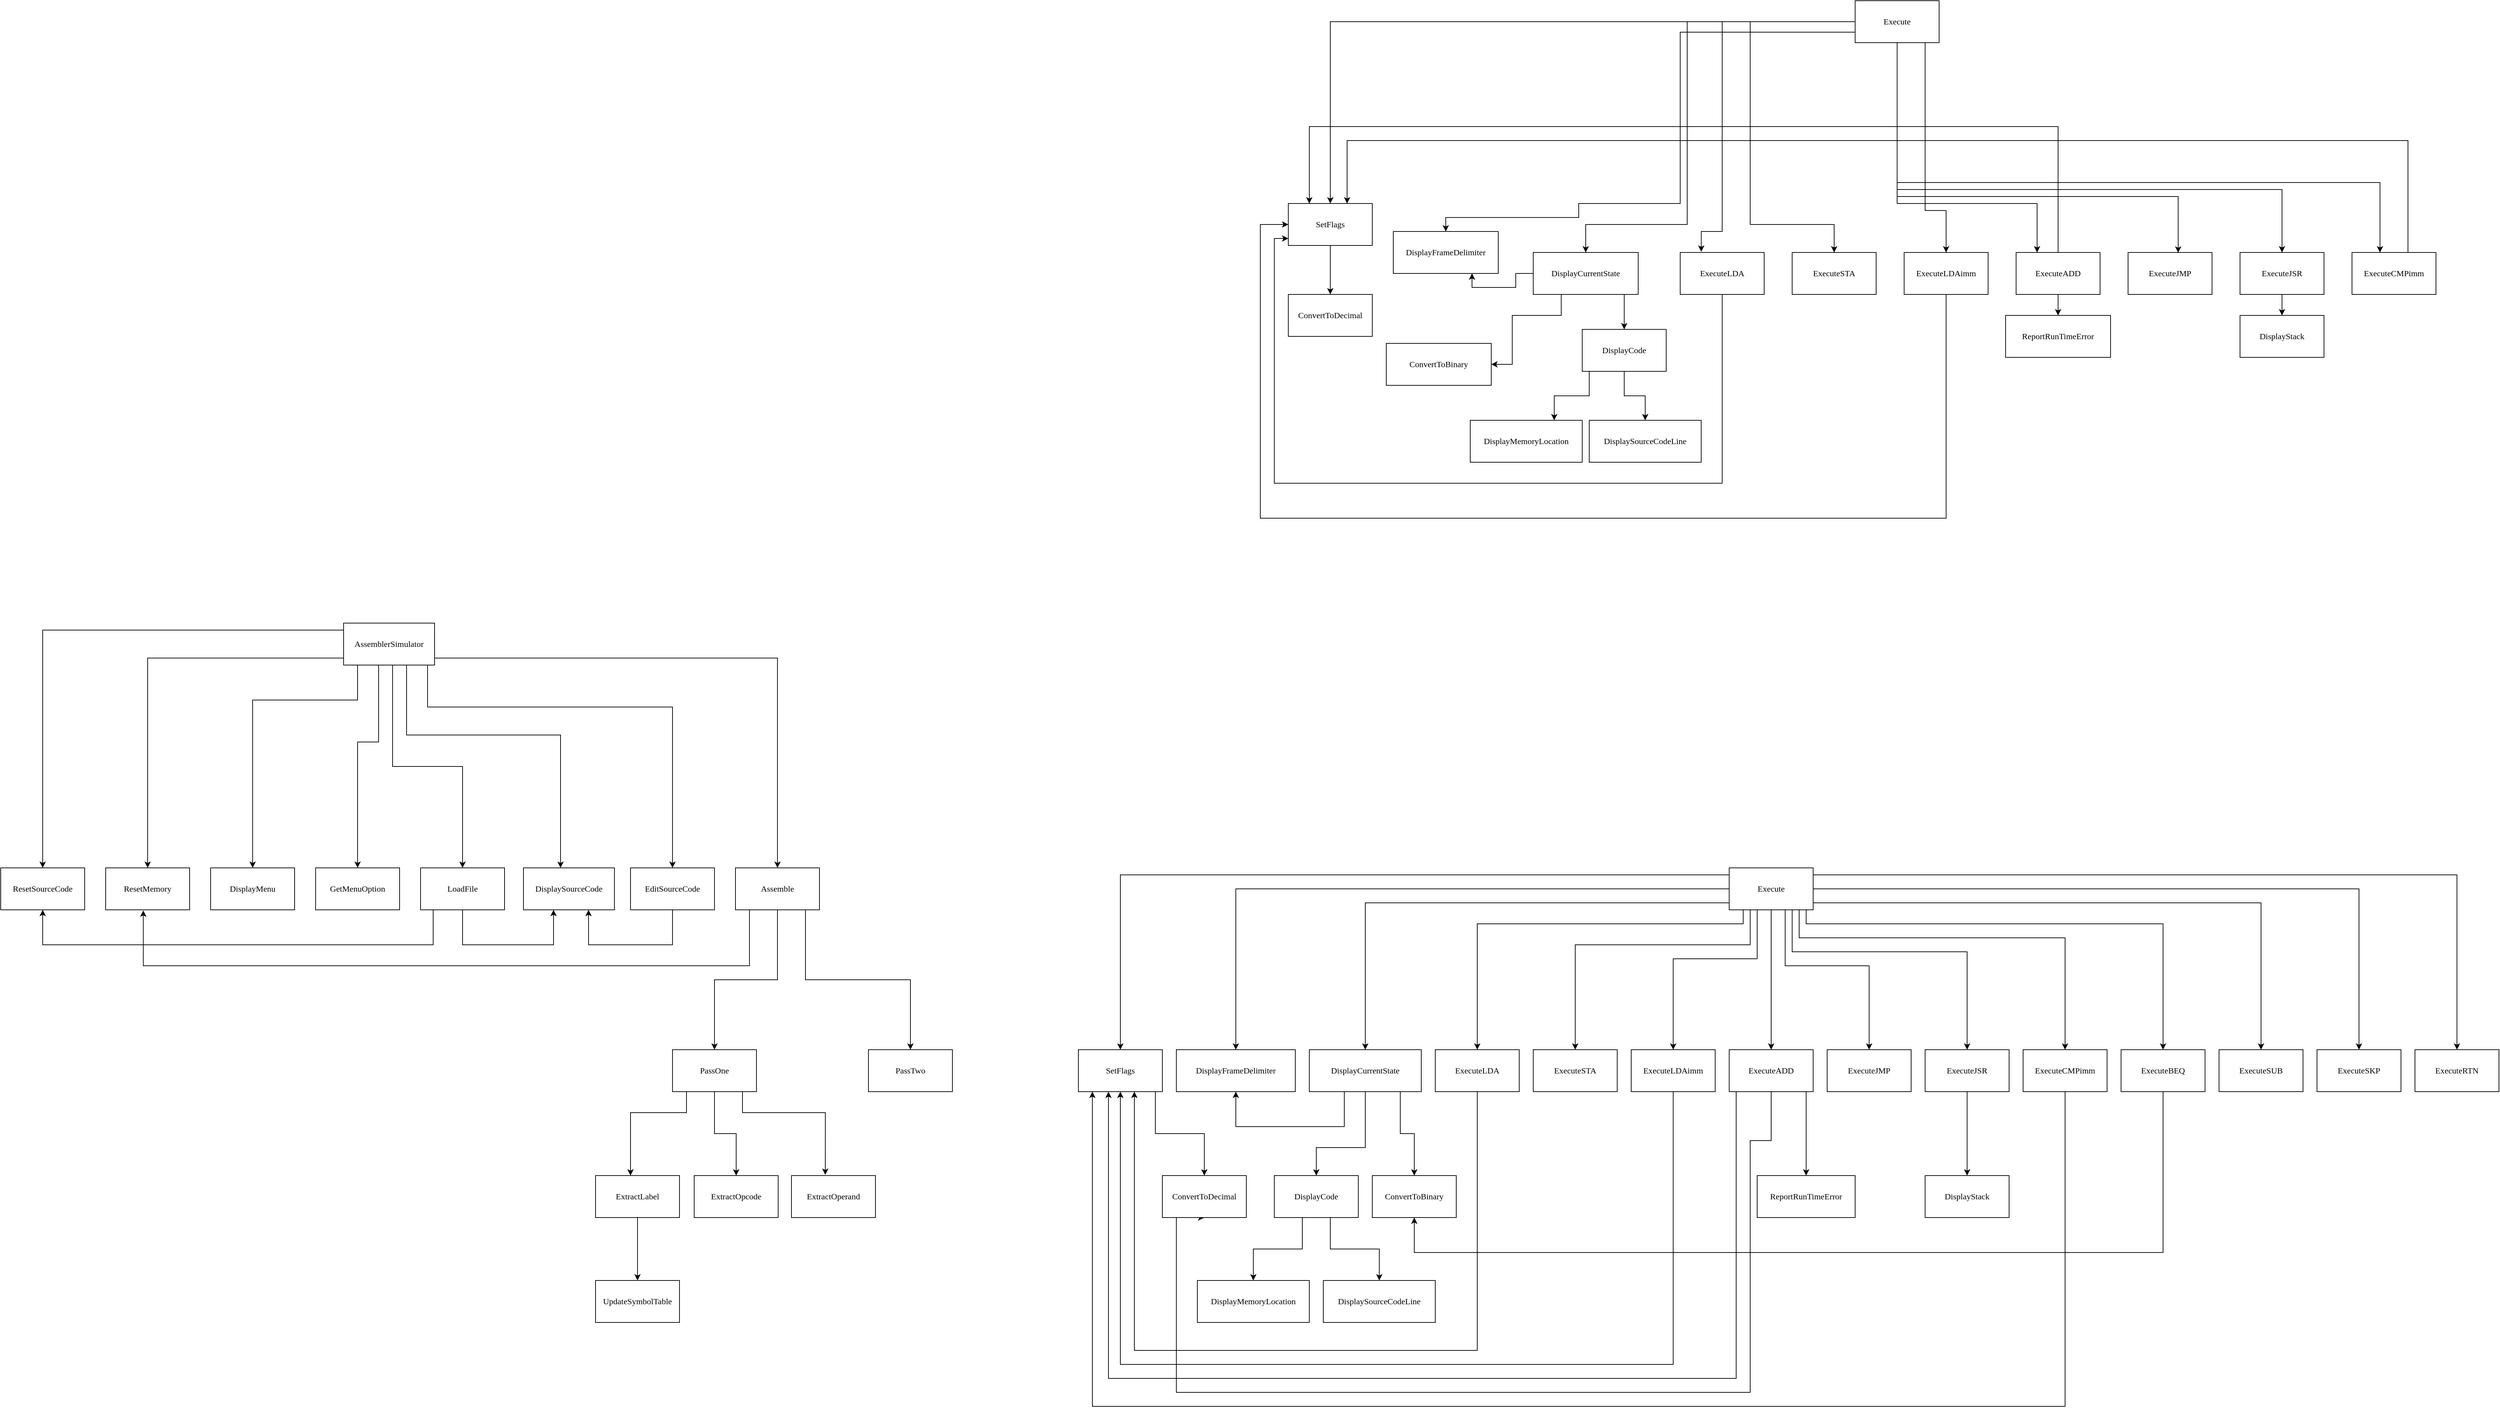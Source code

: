 <mxfile version="21.1.1" type="device">
  <diagram name="Page-1" id="bZ3-UlI_hQohyZicIiZp">
    <mxGraphModel dx="167" dy="1460" grid="1" gridSize="10" guides="1" tooltips="1" connect="1" arrows="1" fold="1" page="1" pageScale="1" pageWidth="827" pageHeight="1169" math="0" shadow="0">
      <root>
        <mxCell id="0" />
        <mxCell id="1" parent="0" />
        <mxCell id="lhGBUYHMl0y7ZSXnE7WN-14" style="edgeStyle=orthogonalEdgeStyle;rounded=0;orthogonalLoop=1;jettySize=auto;html=1;entryX=0.5;entryY=0;entryDx=0;entryDy=0;" edge="1" parent="1" source="tzjIKLnI3NLbFgxXQfzE-2" target="tzjIKLnI3NLbFgxXQfzE-4">
          <mxGeometry relative="1" as="geometry">
            <mxPoint x="580" y="20" as="targetPoint" />
            <Array as="points">
              <mxPoint x="140" y="-80" />
            </Array>
          </mxGeometry>
        </mxCell>
        <mxCell id="lhGBUYHMl0y7ZSXnE7WN-15" style="edgeStyle=orthogonalEdgeStyle;rounded=0;orthogonalLoop=1;jettySize=auto;html=1;entryX=0.5;entryY=0;entryDx=0;entryDy=0;" edge="1" parent="1" source="tzjIKLnI3NLbFgxXQfzE-2" target="tzjIKLnI3NLbFgxXQfzE-5">
          <mxGeometry relative="1" as="geometry">
            <Array as="points">
              <mxPoint x="290" y="-40" />
            </Array>
          </mxGeometry>
        </mxCell>
        <mxCell id="lhGBUYHMl0y7ZSXnE7WN-16" style="edgeStyle=orthogonalEdgeStyle;rounded=0;orthogonalLoop=1;jettySize=auto;html=1;entryX=0.5;entryY=0;entryDx=0;entryDy=0;" edge="1" parent="1" source="tzjIKLnI3NLbFgxXQfzE-2" target="tzjIKLnI3NLbFgxXQfzE-7">
          <mxGeometry relative="1" as="geometry">
            <Array as="points">
              <mxPoint x="590" y="20" />
              <mxPoint x="440" y="20" />
            </Array>
          </mxGeometry>
        </mxCell>
        <mxCell id="lhGBUYHMl0y7ZSXnE7WN-17" style="edgeStyle=orthogonalEdgeStyle;rounded=0;orthogonalLoop=1;jettySize=auto;html=1;entryX=0.5;entryY=0;entryDx=0;entryDy=0;" edge="1" parent="1" source="tzjIKLnI3NLbFgxXQfzE-2" target="tzjIKLnI3NLbFgxXQfzE-9">
          <mxGeometry relative="1" as="geometry">
            <Array as="points">
              <mxPoint x="620" y="80" />
              <mxPoint x="590" y="80" />
            </Array>
          </mxGeometry>
        </mxCell>
        <mxCell id="lhGBUYHMl0y7ZSXnE7WN-18" style="edgeStyle=orthogonalEdgeStyle;rounded=0;orthogonalLoop=1;jettySize=auto;html=1;entryX=0.5;entryY=0;entryDx=0;entryDy=0;" edge="1" parent="1" source="tzjIKLnI3NLbFgxXQfzE-2" target="tzjIKLnI3NLbFgxXQfzE-11">
          <mxGeometry relative="1" as="geometry">
            <Array as="points">
              <mxPoint x="640" y="115" />
              <mxPoint x="740" y="115" />
            </Array>
          </mxGeometry>
        </mxCell>
        <mxCell id="lhGBUYHMl0y7ZSXnE7WN-19" style="edgeStyle=orthogonalEdgeStyle;rounded=0;orthogonalLoop=1;jettySize=auto;html=1;" edge="1" parent="1" source="tzjIKLnI3NLbFgxXQfzE-2">
          <mxGeometry relative="1" as="geometry">
            <mxPoint x="880" y="260" as="targetPoint" />
            <Array as="points">
              <mxPoint x="660" y="70" />
              <mxPoint x="880" y="70" />
            </Array>
          </mxGeometry>
        </mxCell>
        <mxCell id="lhGBUYHMl0y7ZSXnE7WN-20" style="edgeStyle=orthogonalEdgeStyle;rounded=0;orthogonalLoop=1;jettySize=auto;html=1;entryX=0.5;entryY=0;entryDx=0;entryDy=0;" edge="1" parent="1" source="tzjIKLnI3NLbFgxXQfzE-2" target="tzjIKLnI3NLbFgxXQfzE-23">
          <mxGeometry relative="1" as="geometry">
            <mxPoint x="940" y="80" as="targetPoint" />
            <Array as="points">
              <mxPoint x="690" y="30" />
              <mxPoint x="1040" y="30" />
            </Array>
          </mxGeometry>
        </mxCell>
        <mxCell id="lhGBUYHMl0y7ZSXnE7WN-22" style="edgeStyle=orthogonalEdgeStyle;rounded=0;orthogonalLoop=1;jettySize=auto;html=1;entryX=0.5;entryY=0;entryDx=0;entryDy=0;" edge="1" parent="1" source="tzjIKLnI3NLbFgxXQfzE-2" target="tzjIKLnI3NLbFgxXQfzE-26">
          <mxGeometry relative="1" as="geometry">
            <Array as="points">
              <mxPoint x="1190" y="-40" />
            </Array>
          </mxGeometry>
        </mxCell>
        <mxCell id="tzjIKLnI3NLbFgxXQfzE-2" value="AssemblerSimulator" style="rounded=1;whiteSpace=wrap;html=1;arcSize=0;fontSize=12;fontFamily=Verdana;" parent="1" vertex="1">
          <mxGeometry x="570" y="-90" width="130" height="60" as="geometry" />
        </mxCell>
        <mxCell id="tzjIKLnI3NLbFgxXQfzE-4" value="ResetSourceCode" style="rounded=1;whiteSpace=wrap;html=1;arcSize=0;fontSize=12;fontFamily=Verdana;" parent="1" vertex="1">
          <mxGeometry x="80" y="260" width="120" height="60" as="geometry" />
        </mxCell>
        <mxCell id="tzjIKLnI3NLbFgxXQfzE-5" value="ResetMemory" style="rounded=1;whiteSpace=wrap;html=1;arcSize=0;fontSize=12;fontFamily=Verdana;" parent="1" vertex="1">
          <mxGeometry x="230" y="260" width="120" height="60" as="geometry" />
        </mxCell>
        <mxCell id="tzjIKLnI3NLbFgxXQfzE-7" value="DisplayMenu" style="rounded=1;whiteSpace=wrap;html=1;arcSize=0;fontSize=12;fontFamily=Verdana;" parent="1" vertex="1">
          <mxGeometry x="380" y="260" width="120" height="60" as="geometry" />
        </mxCell>
        <mxCell id="tzjIKLnI3NLbFgxXQfzE-9" value="GetMenuOption" style="rounded=1;whiteSpace=wrap;html=1;arcSize=0;fontSize=12;fontFamily=Verdana;" parent="1" vertex="1">
          <mxGeometry x="530" y="260" width="120" height="60" as="geometry" />
        </mxCell>
        <mxCell id="tzjIKLnI3NLbFgxXQfzE-16" style="edgeStyle=orthogonalEdgeStyle;rounded=0;orthogonalLoop=1;jettySize=auto;html=1;entryX=0.5;entryY=1;entryDx=0;entryDy=0;" parent="1" source="tzjIKLnI3NLbFgxXQfzE-11" target="tzjIKLnI3NLbFgxXQfzE-4" edge="1">
          <mxGeometry relative="1" as="geometry">
            <Array as="points">
              <mxPoint x="698" y="370" />
              <mxPoint x="140" y="370" />
            </Array>
          </mxGeometry>
        </mxCell>
        <mxCell id="tzjIKLnI3NLbFgxXQfzE-22" style="edgeStyle=orthogonalEdgeStyle;rounded=0;orthogonalLoop=1;jettySize=auto;html=1;" parent="1" source="tzjIKLnI3NLbFgxXQfzE-11" target="tzjIKLnI3NLbFgxXQfzE-20" edge="1">
          <mxGeometry relative="1" as="geometry">
            <mxPoint x="760" y="420" as="targetPoint" />
            <Array as="points">
              <mxPoint x="740" y="370" />
              <mxPoint x="870" y="370" />
            </Array>
          </mxGeometry>
        </mxCell>
        <mxCell id="tzjIKLnI3NLbFgxXQfzE-11" value="LoadFile" style="rounded=1;whiteSpace=wrap;html=1;arcSize=0;fontSize=12;fontFamily=Verdana;" parent="1" vertex="1">
          <mxGeometry x="680" y="260" width="120" height="60" as="geometry" />
        </mxCell>
        <mxCell id="tzjIKLnI3NLbFgxXQfzE-20" value="DisplaySourceCode" style="rounded=1;whiteSpace=wrap;html=1;arcSize=0;fontSize=12;fontFamily=Verdana;" parent="1" vertex="1">
          <mxGeometry x="827" y="260" width="130" height="60" as="geometry" />
        </mxCell>
        <mxCell id="tzjIKLnI3NLbFgxXQfzE-25" style="edgeStyle=orthogonalEdgeStyle;rounded=0;orthogonalLoop=1;jettySize=auto;html=1;" parent="1" source="tzjIKLnI3NLbFgxXQfzE-23" target="tzjIKLnI3NLbFgxXQfzE-20" edge="1">
          <mxGeometry relative="1" as="geometry">
            <mxPoint x="910" y="330" as="targetPoint" />
            <Array as="points">
              <mxPoint x="1040" y="370" />
              <mxPoint x="920" y="370" />
            </Array>
          </mxGeometry>
        </mxCell>
        <mxCell id="tzjIKLnI3NLbFgxXQfzE-23" value="EditSourceCode" style="rounded=1;whiteSpace=wrap;html=1;arcSize=0;fontSize=12;fontFamily=Verdana;" parent="1" vertex="1">
          <mxGeometry x="980" y="260" width="120" height="60" as="geometry" />
        </mxCell>
        <mxCell id="tzjIKLnI3NLbFgxXQfzE-28" style="edgeStyle=orthogonalEdgeStyle;rounded=0;orthogonalLoop=1;jettySize=auto;html=1;entryX=0.448;entryY=1.015;entryDx=0;entryDy=0;entryPerimeter=0;" parent="1" source="tzjIKLnI3NLbFgxXQfzE-26" target="tzjIKLnI3NLbFgxXQfzE-5" edge="1">
          <mxGeometry relative="1" as="geometry">
            <Array as="points">
              <mxPoint x="1150" y="400" />
              <mxPoint x="284" y="400" />
            </Array>
          </mxGeometry>
        </mxCell>
        <mxCell id="tzjIKLnI3NLbFgxXQfzE-29" style="edgeStyle=orthogonalEdgeStyle;rounded=0;orthogonalLoop=1;jettySize=auto;html=1;entryX=0.5;entryY=0;entryDx=0;entryDy=0;" parent="1" source="tzjIKLnI3NLbFgxXQfzE-26" target="tzjIKLnI3NLbFgxXQfzE-30" edge="1">
          <mxGeometry relative="1" as="geometry">
            <mxPoint x="1210" y="770" as="targetPoint" />
          </mxGeometry>
        </mxCell>
        <mxCell id="tzjIKLnI3NLbFgxXQfzE-42" style="edgeStyle=orthogonalEdgeStyle;rounded=0;orthogonalLoop=1;jettySize=auto;html=1;" parent="1" source="tzjIKLnI3NLbFgxXQfzE-26" target="tzjIKLnI3NLbFgxXQfzE-41" edge="1">
          <mxGeometry relative="1" as="geometry">
            <Array as="points">
              <mxPoint x="1230" y="420" />
              <mxPoint x="1380" y="420" />
            </Array>
          </mxGeometry>
        </mxCell>
        <mxCell id="tzjIKLnI3NLbFgxXQfzE-26" value="Assemble" style="rounded=1;whiteSpace=wrap;html=1;arcSize=0;fontSize=12;fontFamily=Verdana;" parent="1" vertex="1">
          <mxGeometry x="1130" y="260" width="120" height="60" as="geometry" />
        </mxCell>
        <mxCell id="tzjIKLnI3NLbFgxXQfzE-31" style="edgeStyle=orthogonalEdgeStyle;rounded=0;orthogonalLoop=1;jettySize=auto;html=1;" parent="1" source="tzjIKLnI3NLbFgxXQfzE-30" edge="1">
          <mxGeometry relative="1" as="geometry">
            <mxPoint x="980" y="700" as="targetPoint" />
            <Array as="points">
              <mxPoint x="1060" y="610" />
              <mxPoint x="980" y="610" />
            </Array>
          </mxGeometry>
        </mxCell>
        <mxCell id="tzjIKLnI3NLbFgxXQfzE-35" style="edgeStyle=orthogonalEdgeStyle;rounded=0;orthogonalLoop=1;jettySize=auto;html=1;entryX=0.5;entryY=0;entryDx=0;entryDy=0;" parent="1" source="tzjIKLnI3NLbFgxXQfzE-30" target="tzjIKLnI3NLbFgxXQfzE-36" edge="1">
          <mxGeometry relative="1" as="geometry">
            <mxPoint x="1130" y="690" as="targetPoint" />
          </mxGeometry>
        </mxCell>
        <mxCell id="tzjIKLnI3NLbFgxXQfzE-37" style="edgeStyle=orthogonalEdgeStyle;rounded=0;orthogonalLoop=1;jettySize=auto;html=1;entryX=0.403;entryY=-0.017;entryDx=0;entryDy=0;entryPerimeter=0;" parent="1" source="tzjIKLnI3NLbFgxXQfzE-30" target="tzjIKLnI3NLbFgxXQfzE-38" edge="1">
          <mxGeometry relative="1" as="geometry">
            <mxPoint x="1260" y="690" as="targetPoint" />
            <Array as="points">
              <mxPoint x="1140" y="610" />
              <mxPoint x="1258" y="610" />
            </Array>
          </mxGeometry>
        </mxCell>
        <mxCell id="tzjIKLnI3NLbFgxXQfzE-30" value="PassOne" style="rounded=1;whiteSpace=wrap;html=1;arcSize=0;fontSize=12;fontFamily=Verdana;" parent="1" vertex="1">
          <mxGeometry x="1040" y="520" width="120" height="60" as="geometry" />
        </mxCell>
        <mxCell id="tzjIKLnI3NLbFgxXQfzE-33" style="edgeStyle=orthogonalEdgeStyle;rounded=0;orthogonalLoop=1;jettySize=auto;html=1;entryX=0.5;entryY=0;entryDx=0;entryDy=0;" parent="1" source="tzjIKLnI3NLbFgxXQfzE-32" edge="1" target="tzjIKLnI3NLbFgxXQfzE-34">
          <mxGeometry relative="1" as="geometry">
            <mxPoint x="990" y="810" as="targetPoint" />
          </mxGeometry>
        </mxCell>
        <mxCell id="tzjIKLnI3NLbFgxXQfzE-32" value="ExtractLabel" style="rounded=1;whiteSpace=wrap;html=1;arcSize=0;fontSize=12;fontFamily=Verdana;" parent="1" vertex="1">
          <mxGeometry x="930" y="700" width="120" height="60" as="geometry" />
        </mxCell>
        <mxCell id="tzjIKLnI3NLbFgxXQfzE-34" value="UpdateSymbolTable" style="rounded=1;whiteSpace=wrap;html=1;arcSize=0;fontSize=12;fontFamily=Verdana;" parent="1" vertex="1">
          <mxGeometry x="930" y="850" width="120" height="60" as="geometry" />
        </mxCell>
        <mxCell id="tzjIKLnI3NLbFgxXQfzE-36" value="ExtractOpcode" style="rounded=1;whiteSpace=wrap;html=1;arcSize=0;fontSize=12;fontFamily=Verdana;" parent="1" vertex="1">
          <mxGeometry x="1071" y="700" width="120" height="60" as="geometry" />
        </mxCell>
        <mxCell id="tzjIKLnI3NLbFgxXQfzE-38" value="ExtractOperand" style="rounded=1;whiteSpace=wrap;html=1;arcSize=0;fontSize=12;fontFamily=Verdana;" parent="1" vertex="1">
          <mxGeometry x="1210" y="700" width="120" height="60" as="geometry" />
        </mxCell>
        <mxCell id="tzjIKLnI3NLbFgxXQfzE-45" style="edgeStyle=orthogonalEdgeStyle;rounded=0;orthogonalLoop=1;jettySize=auto;html=1;entryX=0.5;entryY=0;entryDx=0;entryDy=0;" parent="1" source="tzjIKLnI3NLbFgxXQfzE-39" target="tzjIKLnI3NLbFgxXQfzE-44" edge="1">
          <mxGeometry relative="1" as="geometry" />
        </mxCell>
        <mxCell id="tzjIKLnI3NLbFgxXQfzE-49" style="edgeStyle=orthogonalEdgeStyle;rounded=0;orthogonalLoop=1;jettySize=auto;html=1;entryX=0.5;entryY=0;entryDx=0;entryDy=0;exitX=0;exitY=0.75;exitDx=0;exitDy=0;" parent="1" source="tzjIKLnI3NLbFgxXQfzE-39" target="tzjIKLnI3NLbFgxXQfzE-48" edge="1">
          <mxGeometry relative="1" as="geometry">
            <mxPoint x="2450" y="-680" as="sourcePoint" />
            <Array as="points">
              <mxPoint x="2480" y="-690" />
              <mxPoint x="2335" y="-690" />
              <mxPoint x="2335" y="-670" />
              <mxPoint x="2145" y="-670" />
            </Array>
          </mxGeometry>
        </mxCell>
        <mxCell id="tzjIKLnI3NLbFgxXQfzE-51" style="edgeStyle=orthogonalEdgeStyle;rounded=0;orthogonalLoop=1;jettySize=auto;html=1;entryX=0.5;entryY=0;entryDx=0;entryDy=0;" parent="1" source="tzjIKLnI3NLbFgxXQfzE-39" target="tzjIKLnI3NLbFgxXQfzE-50" edge="1">
          <mxGeometry relative="1" as="geometry">
            <Array as="points">
              <mxPoint x="2490" y="-660" />
              <mxPoint x="2345" y="-660" />
            </Array>
          </mxGeometry>
        </mxCell>
        <mxCell id="tzjIKLnI3NLbFgxXQfzE-64" style="edgeStyle=orthogonalEdgeStyle;rounded=0;orthogonalLoop=1;jettySize=auto;html=1;entryX=0.251;entryY=-0.017;entryDx=0;entryDy=0;entryPerimeter=0;" parent="1" source="tzjIKLnI3NLbFgxXQfzE-39" target="tzjIKLnI3NLbFgxXQfzE-63" edge="1">
          <mxGeometry relative="1" as="geometry">
            <mxPoint x="2510" y="-621" as="targetPoint" />
            <Array as="points">
              <mxPoint x="2540" y="-650" />
              <mxPoint x="2510" y="-650" />
            </Array>
          </mxGeometry>
        </mxCell>
        <mxCell id="tzjIKLnI3NLbFgxXQfzE-67" style="edgeStyle=orthogonalEdgeStyle;rounded=0;orthogonalLoop=1;jettySize=auto;html=1;" parent="1" source="tzjIKLnI3NLbFgxXQfzE-39" target="tzjIKLnI3NLbFgxXQfzE-66" edge="1">
          <mxGeometry relative="1" as="geometry">
            <Array as="points">
              <mxPoint x="2580" y="-660" />
              <mxPoint x="2700" y="-660" />
            </Array>
          </mxGeometry>
        </mxCell>
        <mxCell id="tzjIKLnI3NLbFgxXQfzE-69" style="edgeStyle=orthogonalEdgeStyle;rounded=0;orthogonalLoop=1;jettySize=auto;html=1;" parent="1" source="tzjIKLnI3NLbFgxXQfzE-39" target="tzjIKLnI3NLbFgxXQfzE-68" edge="1">
          <mxGeometry relative="1" as="geometry">
            <Array as="points">
              <mxPoint x="2830" y="-680" />
            </Array>
          </mxGeometry>
        </mxCell>
        <mxCell id="tzjIKLnI3NLbFgxXQfzE-73" style="edgeStyle=orthogonalEdgeStyle;rounded=0;orthogonalLoop=1;jettySize=auto;html=1;entryX=0.25;entryY=0;entryDx=0;entryDy=0;" parent="1" source="tzjIKLnI3NLbFgxXQfzE-39" target="tzjIKLnI3NLbFgxXQfzE-72" edge="1">
          <mxGeometry relative="1" as="geometry">
            <Array as="points">
              <mxPoint x="2990" y="-690" />
            </Array>
          </mxGeometry>
        </mxCell>
        <mxCell id="lhGBUYHMl0y7ZSXnE7WN-4" style="edgeStyle=orthogonalEdgeStyle;rounded=0;orthogonalLoop=1;jettySize=auto;html=1;entryX=0.597;entryY=0.005;entryDx=0;entryDy=0;entryPerimeter=0;" edge="1" parent="1" source="tzjIKLnI3NLbFgxXQfzE-39" target="lhGBUYHMl0y7ZSXnE7WN-3">
          <mxGeometry relative="1" as="geometry">
            <mxPoint x="3193.077" y="-710" as="targetPoint" />
            <Array as="points">
              <mxPoint x="3192" y="-700" />
            </Array>
          </mxGeometry>
        </mxCell>
        <mxCell id="lhGBUYHMl0y7ZSXnE7WN-7" style="edgeStyle=orthogonalEdgeStyle;rounded=0;orthogonalLoop=1;jettySize=auto;html=1;entryX=0.5;entryY=0;entryDx=0;entryDy=0;" edge="1" parent="1" source="tzjIKLnI3NLbFgxXQfzE-39" target="lhGBUYHMl0y7ZSXnE7WN-5">
          <mxGeometry relative="1" as="geometry">
            <mxPoint x="3349.487" y="-690" as="targetPoint" />
            <Array as="points">
              <mxPoint x="3340" y="-710" />
            </Array>
          </mxGeometry>
        </mxCell>
        <mxCell id="lhGBUYHMl0y7ZSXnE7WN-12" style="edgeStyle=orthogonalEdgeStyle;rounded=0;orthogonalLoop=1;jettySize=auto;html=1;" edge="1" parent="1" source="tzjIKLnI3NLbFgxXQfzE-39">
          <mxGeometry relative="1" as="geometry">
            <mxPoint x="3480" y="-620" as="targetPoint" />
            <Array as="points">
              <mxPoint x="3480" y="-720" />
              <mxPoint x="3480" y="-620" />
            </Array>
          </mxGeometry>
        </mxCell>
        <mxCell id="tzjIKLnI3NLbFgxXQfzE-39" value="Execute" style="rounded=1;whiteSpace=wrap;html=1;arcSize=0;fontSize=12;fontFamily=Verdana;spacingTop=-1;" parent="1" vertex="1">
          <mxGeometry x="2730" y="-980" width="120" height="60" as="geometry" />
        </mxCell>
        <mxCell id="tzjIKLnI3NLbFgxXQfzE-41" value="PassTwo" style="rounded=1;whiteSpace=wrap;html=1;arcSize=0;fontSize=12;fontFamily=Verdana;" parent="1" vertex="1">
          <mxGeometry x="1320" y="520" width="120" height="60" as="geometry" />
        </mxCell>
        <mxCell id="tzjIKLnI3NLbFgxXQfzE-47" style="edgeStyle=orthogonalEdgeStyle;rounded=0;orthogonalLoop=1;jettySize=auto;html=1;entryX=0.5;entryY=0;entryDx=0;entryDy=0;" parent="1" source="tzjIKLnI3NLbFgxXQfzE-44" target="tzjIKLnI3NLbFgxXQfzE-46" edge="1">
          <mxGeometry relative="1" as="geometry" />
        </mxCell>
        <mxCell id="tzjIKLnI3NLbFgxXQfzE-44" value="SetFlags" style="rounded=1;whiteSpace=wrap;html=1;arcSize=0;fontSize=12;fontFamily=Verdana;spacingTop=-1;" parent="1" vertex="1">
          <mxGeometry x="1920" y="-690" width="120" height="60" as="geometry" />
        </mxCell>
        <mxCell id="tzjIKLnI3NLbFgxXQfzE-46" value="ConvertToDecimal" style="rounded=1;whiteSpace=wrap;html=1;arcSize=0;fontSize=12;fontFamily=Verdana;spacingTop=-1;" parent="1" vertex="1">
          <mxGeometry x="1920" y="-560" width="120" height="60" as="geometry" />
        </mxCell>
        <mxCell id="tzjIKLnI3NLbFgxXQfzE-48" value="DisplayFrameDelimiter" style="rounded=1;whiteSpace=wrap;html=1;arcSize=0;fontSize=12;fontFamily=Verdana;spacingTop=-1;" parent="1" vertex="1">
          <mxGeometry x="2070" y="-650" width="150" height="60" as="geometry" />
        </mxCell>
        <mxCell id="tzjIKLnI3NLbFgxXQfzE-58" style="edgeStyle=orthogonalEdgeStyle;rounded=0;orthogonalLoop=1;jettySize=auto;html=1;" parent="1" source="tzjIKLnI3NLbFgxXQfzE-50" target="tzjIKLnI3NLbFgxXQfzE-52" edge="1">
          <mxGeometry relative="1" as="geometry">
            <Array as="points">
              <mxPoint x="2400" y="-550" />
              <mxPoint x="2400" y="-550" />
            </Array>
          </mxGeometry>
        </mxCell>
        <mxCell id="tzjIKLnI3NLbFgxXQfzE-59" style="edgeStyle=orthogonalEdgeStyle;rounded=0;orthogonalLoop=1;jettySize=auto;html=1;entryX=0.75;entryY=1;entryDx=0;entryDy=0;" parent="1" source="tzjIKLnI3NLbFgxXQfzE-50" target="tzjIKLnI3NLbFgxXQfzE-48" edge="1">
          <mxGeometry relative="1" as="geometry" />
        </mxCell>
        <mxCell id="tzjIKLnI3NLbFgxXQfzE-62" style="edgeStyle=orthogonalEdgeStyle;rounded=0;orthogonalLoop=1;jettySize=auto;html=1;entryX=1;entryY=0.5;entryDx=0;entryDy=0;" parent="1" source="tzjIKLnI3NLbFgxXQfzE-50" target="tzjIKLnI3NLbFgxXQfzE-61" edge="1">
          <mxGeometry relative="1" as="geometry">
            <Array as="points">
              <mxPoint x="2310" y="-530" />
              <mxPoint x="2240" y="-530" />
              <mxPoint x="2240" y="-460" />
            </Array>
          </mxGeometry>
        </mxCell>
        <mxCell id="tzjIKLnI3NLbFgxXQfzE-50" value="DisplayCurrentState" style="rounded=1;whiteSpace=wrap;html=1;arcSize=0;fontSize=12;fontFamily=Verdana;spacingTop=-1;" parent="1" vertex="1">
          <mxGeometry x="2270" y="-620" width="150" height="60" as="geometry" />
        </mxCell>
        <mxCell id="tzjIKLnI3NLbFgxXQfzE-55" style="edgeStyle=orthogonalEdgeStyle;rounded=0;orthogonalLoop=1;jettySize=auto;html=1;entryX=0.75;entryY=0;entryDx=0;entryDy=0;" parent="1" source="tzjIKLnI3NLbFgxXQfzE-52" target="tzjIKLnI3NLbFgxXQfzE-54" edge="1">
          <mxGeometry relative="1" as="geometry">
            <Array as="points">
              <mxPoint x="2350" y="-415" />
              <mxPoint x="2300" y="-415" />
            </Array>
          </mxGeometry>
        </mxCell>
        <mxCell id="tzjIKLnI3NLbFgxXQfzE-57" style="edgeStyle=orthogonalEdgeStyle;rounded=0;orthogonalLoop=1;jettySize=auto;html=1;" parent="1" source="tzjIKLnI3NLbFgxXQfzE-52" target="tzjIKLnI3NLbFgxXQfzE-56" edge="1">
          <mxGeometry relative="1" as="geometry" />
        </mxCell>
        <mxCell id="tzjIKLnI3NLbFgxXQfzE-52" value="DisplayCode" style="rounded=1;whiteSpace=wrap;html=1;arcSize=0;fontSize=12;fontFamily=Verdana;spacingTop=-1;" parent="1" vertex="1">
          <mxGeometry x="2340" y="-510" width="120" height="60" as="geometry" />
        </mxCell>
        <mxCell id="tzjIKLnI3NLbFgxXQfzE-54" value="DisplayMemoryLocation" style="rounded=1;whiteSpace=wrap;html=1;arcSize=0;fontSize=12;fontFamily=Verdana;spacingTop=-1;" parent="1" vertex="1">
          <mxGeometry x="2180" y="-380" width="160" height="60" as="geometry" />
        </mxCell>
        <mxCell id="tzjIKLnI3NLbFgxXQfzE-56" value="DisplaySourceCodeLine" style="rounded=1;whiteSpace=wrap;html=1;arcSize=0;fontSize=12;fontFamily=Verdana;spacingTop=-1;" parent="1" vertex="1">
          <mxGeometry x="2350" y="-380" width="160" height="60" as="geometry" />
        </mxCell>
        <mxCell id="tzjIKLnI3NLbFgxXQfzE-61" value="ConvertToBinary" style="rounded=1;whiteSpace=wrap;html=1;arcSize=0;fontSize=12;fontFamily=Verdana;spacingTop=-1;" parent="1" vertex="1">
          <mxGeometry x="2060" y="-490" width="150" height="60" as="geometry" />
        </mxCell>
        <mxCell id="tzjIKLnI3NLbFgxXQfzE-65" style="edgeStyle=orthogonalEdgeStyle;rounded=0;orthogonalLoop=1;jettySize=auto;html=1;" parent="1" source="tzjIKLnI3NLbFgxXQfzE-63" edge="1">
          <mxGeometry relative="1" as="geometry">
            <mxPoint x="1920" y="-640" as="targetPoint" />
            <Array as="points">
              <mxPoint x="2540" y="-290" />
              <mxPoint x="1900" y="-290" />
              <mxPoint x="1900" y="-640" />
            </Array>
          </mxGeometry>
        </mxCell>
        <mxCell id="tzjIKLnI3NLbFgxXQfzE-63" value="ExecuteLDA" style="rounded=1;whiteSpace=wrap;html=1;arcSize=0;fontSize=12;fontFamily=Verdana;spacingTop=-1;" parent="1" vertex="1">
          <mxGeometry x="2480" y="-620" width="120" height="60" as="geometry" />
        </mxCell>
        <mxCell id="tzjIKLnI3NLbFgxXQfzE-66" value="ExecuteSTA" style="rounded=1;whiteSpace=wrap;html=1;arcSize=0;fontSize=12;fontFamily=Verdana;spacingTop=-1;" parent="1" vertex="1">
          <mxGeometry x="2640" y="-620" width="120" height="60" as="geometry" />
        </mxCell>
        <mxCell id="tzjIKLnI3NLbFgxXQfzE-71" style="edgeStyle=orthogonalEdgeStyle;rounded=0;orthogonalLoop=1;jettySize=auto;html=1;" parent="1" source="tzjIKLnI3NLbFgxXQfzE-68" edge="1">
          <mxGeometry relative="1" as="geometry">
            <mxPoint x="1920" y="-660" as="targetPoint" />
            <Array as="points">
              <mxPoint x="2860" y="-240" />
              <mxPoint x="1880" y="-240" />
              <mxPoint x="1880" y="-660" />
            </Array>
          </mxGeometry>
        </mxCell>
        <mxCell id="tzjIKLnI3NLbFgxXQfzE-68" value="ExecuteLDAimm" style="rounded=1;whiteSpace=wrap;html=1;arcSize=0;fontSize=12;fontFamily=Verdana;spacingTop=-1;" parent="1" vertex="1">
          <mxGeometry x="2800" y="-620" width="120" height="60" as="geometry" />
        </mxCell>
        <mxCell id="tzjIKLnI3NLbFgxXQfzE-74" style="edgeStyle=orthogonalEdgeStyle;rounded=0;orthogonalLoop=1;jettySize=auto;html=1;" parent="1" source="tzjIKLnI3NLbFgxXQfzE-72" target="tzjIKLnI3NLbFgxXQfzE-44" edge="1">
          <mxGeometry relative="1" as="geometry">
            <mxPoint x="2000" y="-950" as="targetPoint" />
            <Array as="points">
              <mxPoint x="3020" y="-800" />
              <mxPoint x="1950" y="-800" />
            </Array>
          </mxGeometry>
        </mxCell>
        <mxCell id="lhGBUYHMl0y7ZSXnE7WN-2" style="edgeStyle=orthogonalEdgeStyle;rounded=0;orthogonalLoop=1;jettySize=auto;html=1;entryX=0.5;entryY=0;entryDx=0;entryDy=0;" edge="1" parent="1" source="tzjIKLnI3NLbFgxXQfzE-72" target="lhGBUYHMl0y7ZSXnE7WN-1">
          <mxGeometry relative="1" as="geometry">
            <Array as="points">
              <mxPoint x="3020" y="-540" />
              <mxPoint x="3020" y="-540" />
            </Array>
          </mxGeometry>
        </mxCell>
        <mxCell id="tzjIKLnI3NLbFgxXQfzE-72" value="ExecuteADD" style="rounded=1;whiteSpace=wrap;html=1;arcSize=0;fontSize=12;fontFamily=Verdana;spacingTop=-1;" parent="1" vertex="1">
          <mxGeometry x="2960" y="-620" width="120" height="60" as="geometry" />
        </mxCell>
        <mxCell id="lhGBUYHMl0y7ZSXnE7WN-1" value="ReportRunTimeError" style="rounded=1;whiteSpace=wrap;html=1;arcSize=0;fontSize=12;fontFamily=Verdana;spacingTop=-1;" vertex="1" parent="1">
          <mxGeometry x="2945" y="-530" width="150" height="60" as="geometry" />
        </mxCell>
        <mxCell id="lhGBUYHMl0y7ZSXnE7WN-3" value="ExecuteJMP" style="rounded=1;whiteSpace=wrap;html=1;arcSize=0;fontSize=12;fontFamily=Verdana;spacingTop=-1;" vertex="1" parent="1">
          <mxGeometry x="3120" y="-620" width="120" height="60" as="geometry" />
        </mxCell>
        <mxCell id="lhGBUYHMl0y7ZSXnE7WN-9" style="edgeStyle=orthogonalEdgeStyle;rounded=0;orthogonalLoop=1;jettySize=auto;html=1;" edge="1" parent="1" source="lhGBUYHMl0y7ZSXnE7WN-5" target="lhGBUYHMl0y7ZSXnE7WN-8">
          <mxGeometry relative="1" as="geometry">
            <Array as="points">
              <mxPoint x="3340" y="-550" />
              <mxPoint x="3340" y="-550" />
            </Array>
          </mxGeometry>
        </mxCell>
        <mxCell id="lhGBUYHMl0y7ZSXnE7WN-5" value="ExecuteJSR" style="rounded=1;whiteSpace=wrap;html=1;arcSize=0;fontSize=12;fontFamily=Verdana;spacingTop=-1;" vertex="1" parent="1">
          <mxGeometry x="3280" y="-620" width="120" height="60" as="geometry" />
        </mxCell>
        <mxCell id="lhGBUYHMl0y7ZSXnE7WN-8" value="DisplayStack" style="rounded=1;whiteSpace=wrap;html=1;arcSize=0;fontSize=12;fontFamily=Verdana;spacingTop=-1;" vertex="1" parent="1">
          <mxGeometry x="3280" y="-530" width="120" height="60" as="geometry" />
        </mxCell>
        <mxCell id="lhGBUYHMl0y7ZSXnE7WN-11" style="edgeStyle=orthogonalEdgeStyle;rounded=0;orthogonalLoop=1;jettySize=auto;html=1;" edge="1" parent="1" source="lhGBUYHMl0y7ZSXnE7WN-10" target="tzjIKLnI3NLbFgxXQfzE-44">
          <mxGeometry relative="1" as="geometry">
            <mxPoint x="2004.783" y="-770" as="targetPoint" />
            <Array as="points">
              <mxPoint x="3520" y="-780" />
              <mxPoint x="2004" y="-780" />
            </Array>
          </mxGeometry>
        </mxCell>
        <mxCell id="lhGBUYHMl0y7ZSXnE7WN-10" value="ExecuteCMPimm" style="rounded=1;whiteSpace=wrap;html=1;arcSize=0;fontSize=12;fontFamily=Verdana;spacingTop=-1;" vertex="1" parent="1">
          <mxGeometry x="3440" y="-620" width="120" height="60" as="geometry" />
        </mxCell>
        <mxCell id="lhGBUYHMl0y7ZSXnE7WN-44" style="edgeStyle=orthogonalEdgeStyle;rounded=0;orthogonalLoop=1;jettySize=auto;html=1;entryX=0.5;entryY=0;entryDx=0;entryDy=0;" edge="1" parent="1" source="lhGBUYHMl0y7ZSXnE7WN-25" target="lhGBUYHMl0y7ZSXnE7WN-26">
          <mxGeometry relative="1" as="geometry">
            <mxPoint x="1670" y="290" as="targetPoint" />
            <Array as="points">
              <mxPoint x="1680" y="270" />
            </Array>
          </mxGeometry>
        </mxCell>
        <mxCell id="lhGBUYHMl0y7ZSXnE7WN-45" style="edgeStyle=orthogonalEdgeStyle;rounded=0;orthogonalLoop=1;jettySize=auto;html=1;entryX=0.5;entryY=0;entryDx=0;entryDy=0;" edge="1" parent="1" source="lhGBUYHMl0y7ZSXnE7WN-25" target="lhGBUYHMl0y7ZSXnE7WN-27">
          <mxGeometry relative="1" as="geometry">
            <mxPoint x="1830" y="290" as="targetPoint" />
          </mxGeometry>
        </mxCell>
        <mxCell id="lhGBUYHMl0y7ZSXnE7WN-46" style="edgeStyle=orthogonalEdgeStyle;rounded=0;orthogonalLoop=1;jettySize=auto;html=1;" edge="1" parent="1" source="lhGBUYHMl0y7ZSXnE7WN-25" target="lhGBUYHMl0y7ZSXnE7WN-28">
          <mxGeometry relative="1" as="geometry">
            <mxPoint x="1980" y="310" as="targetPoint" />
            <Array as="points">
              <mxPoint x="2030" y="310" />
            </Array>
          </mxGeometry>
        </mxCell>
        <mxCell id="lhGBUYHMl0y7ZSXnE7WN-47" style="edgeStyle=orthogonalEdgeStyle;rounded=0;orthogonalLoop=1;jettySize=auto;html=1;" edge="1" parent="1" source="lhGBUYHMl0y7ZSXnE7WN-25" target="lhGBUYHMl0y7ZSXnE7WN-30">
          <mxGeometry relative="1" as="geometry">
            <Array as="points">
              <mxPoint x="2570" y="340" />
              <mxPoint x="2190" y="340" />
            </Array>
          </mxGeometry>
        </mxCell>
        <mxCell id="lhGBUYHMl0y7ZSXnE7WN-48" style="edgeStyle=orthogonalEdgeStyle;rounded=0;orthogonalLoop=1;jettySize=auto;html=1;" edge="1" parent="1" source="lhGBUYHMl0y7ZSXnE7WN-25" target="lhGBUYHMl0y7ZSXnE7WN-31">
          <mxGeometry relative="1" as="geometry">
            <Array as="points">
              <mxPoint x="2580" y="370" />
              <mxPoint x="2330" y="370" />
            </Array>
          </mxGeometry>
        </mxCell>
        <mxCell id="lhGBUYHMl0y7ZSXnE7WN-49" style="edgeStyle=orthogonalEdgeStyle;rounded=0;orthogonalLoop=1;jettySize=auto;html=1;entryX=0.5;entryY=0;entryDx=0;entryDy=0;" edge="1" parent="1" source="lhGBUYHMl0y7ZSXnE7WN-25" target="lhGBUYHMl0y7ZSXnE7WN-32">
          <mxGeometry relative="1" as="geometry">
            <Array as="points">
              <mxPoint x="2590" y="390" />
              <mxPoint x="2470" y="390" />
            </Array>
          </mxGeometry>
        </mxCell>
        <mxCell id="lhGBUYHMl0y7ZSXnE7WN-50" style="edgeStyle=orthogonalEdgeStyle;rounded=0;orthogonalLoop=1;jettySize=auto;html=1;entryX=0.5;entryY=0;entryDx=0;entryDy=0;" edge="1" parent="1" source="lhGBUYHMl0y7ZSXnE7WN-25" target="lhGBUYHMl0y7ZSXnE7WN-33">
          <mxGeometry relative="1" as="geometry" />
        </mxCell>
        <mxCell id="lhGBUYHMl0y7ZSXnE7WN-51" style="edgeStyle=orthogonalEdgeStyle;rounded=0;orthogonalLoop=1;jettySize=auto;html=1;" edge="1" parent="1" source="lhGBUYHMl0y7ZSXnE7WN-25" target="lhGBUYHMl0y7ZSXnE7WN-34">
          <mxGeometry relative="1" as="geometry">
            <Array as="points">
              <mxPoint x="2630" y="400" />
              <mxPoint x="2750" y="400" />
            </Array>
          </mxGeometry>
        </mxCell>
        <mxCell id="lhGBUYHMl0y7ZSXnE7WN-52" style="edgeStyle=orthogonalEdgeStyle;rounded=0;orthogonalLoop=1;jettySize=auto;html=1;" edge="1" parent="1" source="lhGBUYHMl0y7ZSXnE7WN-25" target="lhGBUYHMl0y7ZSXnE7WN-35">
          <mxGeometry relative="1" as="geometry">
            <Array as="points">
              <mxPoint x="2640" y="380" />
              <mxPoint x="2890" y="380" />
            </Array>
          </mxGeometry>
        </mxCell>
        <mxCell id="lhGBUYHMl0y7ZSXnE7WN-53" style="edgeStyle=orthogonalEdgeStyle;rounded=0;orthogonalLoop=1;jettySize=auto;html=1;" edge="1" parent="1" source="lhGBUYHMl0y7ZSXnE7WN-25" target="lhGBUYHMl0y7ZSXnE7WN-36">
          <mxGeometry relative="1" as="geometry">
            <Array as="points">
              <mxPoint x="2650" y="360" />
              <mxPoint x="3030" y="360" />
            </Array>
          </mxGeometry>
        </mxCell>
        <mxCell id="lhGBUYHMl0y7ZSXnE7WN-54" style="edgeStyle=orthogonalEdgeStyle;rounded=0;orthogonalLoop=1;jettySize=auto;html=1;" edge="1" parent="1" source="lhGBUYHMl0y7ZSXnE7WN-25" target="lhGBUYHMl0y7ZSXnE7WN-37">
          <mxGeometry relative="1" as="geometry">
            <Array as="points">
              <mxPoint x="2660" y="340" />
              <mxPoint x="3170" y="340" />
            </Array>
          </mxGeometry>
        </mxCell>
        <mxCell id="lhGBUYHMl0y7ZSXnE7WN-55" style="edgeStyle=orthogonalEdgeStyle;rounded=0;orthogonalLoop=1;jettySize=auto;html=1;entryX=0.5;entryY=0;entryDx=0;entryDy=0;" edge="1" parent="1" source="lhGBUYHMl0y7ZSXnE7WN-25" target="lhGBUYHMl0y7ZSXnE7WN-38">
          <mxGeometry relative="1" as="geometry">
            <Array as="points">
              <mxPoint x="3310" y="310" />
            </Array>
          </mxGeometry>
        </mxCell>
        <mxCell id="lhGBUYHMl0y7ZSXnE7WN-56" style="edgeStyle=orthogonalEdgeStyle;rounded=0;orthogonalLoop=1;jettySize=auto;html=1;entryX=0.5;entryY=0;entryDx=0;entryDy=0;" edge="1" parent="1" source="lhGBUYHMl0y7ZSXnE7WN-25" target="lhGBUYHMl0y7ZSXnE7WN-39">
          <mxGeometry relative="1" as="geometry">
            <mxPoint x="3602.353" y="290" as="targetPoint" />
            <Array as="points">
              <mxPoint x="3450" y="290" />
            </Array>
          </mxGeometry>
        </mxCell>
        <mxCell id="lhGBUYHMl0y7ZSXnE7WN-58" style="edgeStyle=orthogonalEdgeStyle;rounded=0;orthogonalLoop=1;jettySize=auto;html=1;entryX=0.5;entryY=0;entryDx=0;entryDy=0;" edge="1" parent="1" source="lhGBUYHMl0y7ZSXnE7WN-25" target="lhGBUYHMl0y7ZSXnE7WN-40">
          <mxGeometry relative="1" as="geometry">
            <Array as="points">
              <mxPoint x="3590" y="270" />
            </Array>
          </mxGeometry>
        </mxCell>
        <mxCell id="lhGBUYHMl0y7ZSXnE7WN-25" value="Execute" style="rounded=1;whiteSpace=wrap;html=1;arcSize=0;fontSize=12;fontFamily=Verdana;" vertex="1" parent="1">
          <mxGeometry x="2550" y="260" width="120" height="60" as="geometry" />
        </mxCell>
        <mxCell id="lhGBUYHMl0y7ZSXnE7WN-43" style="edgeStyle=orthogonalEdgeStyle;rounded=0;orthogonalLoop=1;jettySize=auto;html=1;entryX=0.5;entryY=0;entryDx=0;entryDy=0;" edge="1" parent="1" source="lhGBUYHMl0y7ZSXnE7WN-26" target="lhGBUYHMl0y7ZSXnE7WN-42">
          <mxGeometry relative="1" as="geometry">
            <Array as="points">
              <mxPoint x="1730" y="640" />
              <mxPoint x="1800" y="640" />
            </Array>
          </mxGeometry>
        </mxCell>
        <mxCell id="lhGBUYHMl0y7ZSXnE7WN-26" value="SetFlags" style="rounded=1;whiteSpace=wrap;html=1;arcSize=0;fontSize=12;fontFamily=Verdana;" vertex="1" parent="1">
          <mxGeometry x="1620" y="520" width="120" height="60" as="geometry" />
        </mxCell>
        <mxCell id="lhGBUYHMl0y7ZSXnE7WN-27" value="DisplayFrameDelimiter" style="rounded=1;whiteSpace=wrap;html=1;arcSize=0;fontSize=12;fontFamily=Verdana;" vertex="1" parent="1">
          <mxGeometry x="1760" y="520" width="170" height="60" as="geometry" />
        </mxCell>
        <mxCell id="lhGBUYHMl0y7ZSXnE7WN-59" style="edgeStyle=orthogonalEdgeStyle;rounded=0;orthogonalLoop=1;jettySize=auto;html=1;entryX=0.5;entryY=0;entryDx=0;entryDy=0;" edge="1" parent="1" source="lhGBUYHMl0y7ZSXnE7WN-28" target="lhGBUYHMl0y7ZSXnE7WN-60">
          <mxGeometry relative="1" as="geometry">
            <mxPoint x="2030" y="710" as="targetPoint" />
            <Array as="points">
              <mxPoint x="2030" y="660" />
              <mxPoint x="1960" y="660" />
            </Array>
          </mxGeometry>
        </mxCell>
        <mxCell id="lhGBUYHMl0y7ZSXnE7WN-61" style="edgeStyle=orthogonalEdgeStyle;rounded=0;orthogonalLoop=1;jettySize=auto;html=1;entryX=0.5;entryY=0;entryDx=0;entryDy=0;" edge="1" parent="1" source="lhGBUYHMl0y7ZSXnE7WN-28" target="lhGBUYHMl0y7ZSXnE7WN-62">
          <mxGeometry relative="1" as="geometry">
            <mxPoint x="2070" y="660" as="targetPoint" />
            <Array as="points">
              <mxPoint x="2080" y="640" />
              <mxPoint x="2100" y="640" />
            </Array>
          </mxGeometry>
        </mxCell>
        <mxCell id="lhGBUYHMl0y7ZSXnE7WN-64" style="edgeStyle=orthogonalEdgeStyle;rounded=0;orthogonalLoop=1;jettySize=auto;html=1;entryX=0.5;entryY=1;entryDx=0;entryDy=0;" edge="1" parent="1" source="lhGBUYHMl0y7ZSXnE7WN-28" target="lhGBUYHMl0y7ZSXnE7WN-27">
          <mxGeometry relative="1" as="geometry">
            <Array as="points">
              <mxPoint x="2000" y="630" />
              <mxPoint x="1845" y="630" />
            </Array>
          </mxGeometry>
        </mxCell>
        <mxCell id="lhGBUYHMl0y7ZSXnE7WN-28" value="DisplayCurrentState" style="rounded=1;whiteSpace=wrap;html=1;arcSize=0;fontSize=12;fontFamily=Verdana;" vertex="1" parent="1">
          <mxGeometry x="1950" y="520" width="160" height="60" as="geometry" />
        </mxCell>
        <mxCell id="lhGBUYHMl0y7ZSXnE7WN-72" style="edgeStyle=orthogonalEdgeStyle;rounded=0;orthogonalLoop=1;jettySize=auto;html=1;" edge="1" parent="1" source="lhGBUYHMl0y7ZSXnE7WN-30">
          <mxGeometry relative="1" as="geometry">
            <mxPoint x="1700" y="580" as="targetPoint" />
            <Array as="points">
              <mxPoint x="2190" y="950" />
              <mxPoint x="1700" y="950" />
            </Array>
          </mxGeometry>
        </mxCell>
        <mxCell id="lhGBUYHMl0y7ZSXnE7WN-30" value="ExecuteLDA" style="rounded=1;whiteSpace=wrap;html=1;arcSize=0;fontSize=12;fontFamily=Verdana;" vertex="1" parent="1">
          <mxGeometry x="2130" y="520" width="120" height="60" as="geometry" />
        </mxCell>
        <mxCell id="lhGBUYHMl0y7ZSXnE7WN-31" value="ExecuteSTA" style="rounded=1;whiteSpace=wrap;html=1;arcSize=0;fontSize=12;fontFamily=Verdana;" vertex="1" parent="1">
          <mxGeometry x="2270" y="520" width="120" height="60" as="geometry" />
        </mxCell>
        <mxCell id="lhGBUYHMl0y7ZSXnE7WN-73" style="edgeStyle=orthogonalEdgeStyle;rounded=0;orthogonalLoop=1;jettySize=auto;html=1;" edge="1" parent="1" source="lhGBUYHMl0y7ZSXnE7WN-32">
          <mxGeometry relative="1" as="geometry">
            <mxPoint x="1680" y="580" as="targetPoint" />
            <Array as="points">
              <mxPoint x="2470" y="970" />
              <mxPoint x="1680" y="970" />
            </Array>
          </mxGeometry>
        </mxCell>
        <mxCell id="lhGBUYHMl0y7ZSXnE7WN-32" value="ExecuteLDAimm" style="rounded=1;whiteSpace=wrap;html=1;arcSize=0;fontSize=12;fontFamily=Verdana;" vertex="1" parent="1">
          <mxGeometry x="2410" y="520" width="120" height="60" as="geometry" />
        </mxCell>
        <mxCell id="lhGBUYHMl0y7ZSXnE7WN-75" style="edgeStyle=orthogonalEdgeStyle;rounded=0;orthogonalLoop=1;jettySize=auto;html=1;entryX=0.5;entryY=0;entryDx=0;entryDy=0;" edge="1" parent="1" source="lhGBUYHMl0y7ZSXnE7WN-33" target="lhGBUYHMl0y7ZSXnE7WN-74">
          <mxGeometry relative="1" as="geometry">
            <Array as="points">
              <mxPoint x="2660" y="670" />
              <mxPoint x="2660" y="670" />
            </Array>
          </mxGeometry>
        </mxCell>
        <mxCell id="lhGBUYHMl0y7ZSXnE7WN-77" style="edgeStyle=orthogonalEdgeStyle;rounded=0;orthogonalLoop=1;jettySize=auto;html=1;" edge="1" parent="1" source="lhGBUYHMl0y7ZSXnE7WN-33" target="lhGBUYHMl0y7ZSXnE7WN-26">
          <mxGeometry relative="1" as="geometry">
            <mxPoint x="2570" y="582" as="sourcePoint" />
            <Array as="points">
              <mxPoint x="2560" y="990" />
              <mxPoint x="1663" y="990" />
            </Array>
          </mxGeometry>
        </mxCell>
        <mxCell id="lhGBUYHMl0y7ZSXnE7WN-80" style="edgeStyle=orthogonalEdgeStyle;rounded=0;orthogonalLoop=1;jettySize=auto;html=1;entryX=0.5;entryY=1;entryDx=0;entryDy=0;exitX=0.5;exitY=1;exitDx=0;exitDy=0;" edge="1" parent="1" source="lhGBUYHMl0y7ZSXnE7WN-33" target="lhGBUYHMl0y7ZSXnE7WN-42">
          <mxGeometry relative="1" as="geometry">
            <mxPoint x="2580" y="1020" as="targetPoint" />
            <Array as="points">
              <mxPoint x="2610" y="650" />
              <mxPoint x="2580" y="650" />
              <mxPoint x="2580" y="1010" />
              <mxPoint x="1760" y="1010" />
              <mxPoint x="1760" y="760" />
            </Array>
          </mxGeometry>
        </mxCell>
        <mxCell id="lhGBUYHMl0y7ZSXnE7WN-33" value="ExecuteADD" style="rounded=1;whiteSpace=wrap;html=1;arcSize=0;fontSize=12;fontFamily=Verdana;" vertex="1" parent="1">
          <mxGeometry x="2550" y="520" width="120" height="60" as="geometry" />
        </mxCell>
        <mxCell id="lhGBUYHMl0y7ZSXnE7WN-34" value="ExecuteJMP" style="rounded=1;whiteSpace=wrap;html=1;arcSize=0;fontSize=12;fontFamily=Verdana;" vertex="1" parent="1">
          <mxGeometry x="2690" y="520" width="120" height="60" as="geometry" />
        </mxCell>
        <mxCell id="lhGBUYHMl0y7ZSXnE7WN-82" style="edgeStyle=orthogonalEdgeStyle;rounded=0;orthogonalLoop=1;jettySize=auto;html=1;entryX=0.5;entryY=0;entryDx=0;entryDy=0;" edge="1" parent="1" source="lhGBUYHMl0y7ZSXnE7WN-35" target="lhGBUYHMl0y7ZSXnE7WN-81">
          <mxGeometry relative="1" as="geometry" />
        </mxCell>
        <mxCell id="lhGBUYHMl0y7ZSXnE7WN-35" value="ExecuteJSR" style="rounded=1;whiteSpace=wrap;html=1;arcSize=0;fontSize=12;fontFamily=Verdana;" vertex="1" parent="1">
          <mxGeometry x="2830" y="520" width="120" height="60" as="geometry" />
        </mxCell>
        <mxCell id="lhGBUYHMl0y7ZSXnE7WN-83" style="edgeStyle=orthogonalEdgeStyle;rounded=0;orthogonalLoop=1;jettySize=auto;html=1;" edge="1" parent="1" source="lhGBUYHMl0y7ZSXnE7WN-36">
          <mxGeometry relative="1" as="geometry">
            <mxPoint x="1640" y="580" as="targetPoint" />
            <Array as="points">
              <mxPoint x="3030" y="1030" />
              <mxPoint x="1640" y="1030" />
              <mxPoint x="1640" y="580" />
            </Array>
          </mxGeometry>
        </mxCell>
        <mxCell id="lhGBUYHMl0y7ZSXnE7WN-36" value="ExecuteCMPimm" style="rounded=1;whiteSpace=wrap;html=1;arcSize=0;fontSize=12;fontFamily=Verdana;" vertex="1" parent="1">
          <mxGeometry x="2970" y="520" width="120" height="60" as="geometry" />
        </mxCell>
        <mxCell id="lhGBUYHMl0y7ZSXnE7WN-85" style="edgeStyle=orthogonalEdgeStyle;rounded=0;orthogonalLoop=1;jettySize=auto;html=1;entryX=0.5;entryY=1;entryDx=0;entryDy=0;" edge="1" parent="1" source="lhGBUYHMl0y7ZSXnE7WN-37" target="lhGBUYHMl0y7ZSXnE7WN-62">
          <mxGeometry relative="1" as="geometry">
            <mxPoint x="3170" y="820" as="targetPoint" />
            <Array as="points">
              <mxPoint x="3170" y="810" />
              <mxPoint x="2100" y="810" />
            </Array>
          </mxGeometry>
        </mxCell>
        <mxCell id="lhGBUYHMl0y7ZSXnE7WN-37" value="ExecuteBEQ" style="rounded=1;whiteSpace=wrap;html=1;arcSize=0;fontSize=12;fontFamily=Verdana;" vertex="1" parent="1">
          <mxGeometry x="3110" y="520" width="120" height="60" as="geometry" />
        </mxCell>
        <mxCell id="lhGBUYHMl0y7ZSXnE7WN-38" value="ExecuteSUB" style="rounded=1;whiteSpace=wrap;html=1;arcSize=0;fontSize=12;fontFamily=Verdana;" vertex="1" parent="1">
          <mxGeometry x="3250" y="520" width="120" height="60" as="geometry" />
        </mxCell>
        <mxCell id="lhGBUYHMl0y7ZSXnE7WN-39" value="ExecuteSKP" style="rounded=1;whiteSpace=wrap;html=1;arcSize=0;fontSize=12;fontFamily=Verdana;" vertex="1" parent="1">
          <mxGeometry x="3390" y="520" width="120" height="60" as="geometry" />
        </mxCell>
        <mxCell id="lhGBUYHMl0y7ZSXnE7WN-40" value="ExecuteRTN" style="rounded=1;whiteSpace=wrap;html=1;arcSize=0;fontSize=12;fontFamily=Verdana;" vertex="1" parent="1">
          <mxGeometry x="3530" y="520" width="120" height="60" as="geometry" />
        </mxCell>
        <mxCell id="lhGBUYHMl0y7ZSXnE7WN-42" value="ConvertToDecimal" style="rounded=1;whiteSpace=wrap;html=1;arcSize=0;fontSize=12;fontFamily=Verdana;" vertex="1" parent="1">
          <mxGeometry x="1740" y="700" width="120" height="60" as="geometry" />
        </mxCell>
        <mxCell id="lhGBUYHMl0y7ZSXnE7WN-68" style="edgeStyle=orthogonalEdgeStyle;rounded=0;orthogonalLoop=1;jettySize=auto;html=1;" edge="1" parent="1" source="lhGBUYHMl0y7ZSXnE7WN-60" target="lhGBUYHMl0y7ZSXnE7WN-66">
          <mxGeometry relative="1" as="geometry">
            <Array as="points">
              <mxPoint x="1940" y="805" />
              <mxPoint x="1870" y="805" />
            </Array>
          </mxGeometry>
        </mxCell>
        <mxCell id="lhGBUYHMl0y7ZSXnE7WN-70" style="edgeStyle=orthogonalEdgeStyle;rounded=0;orthogonalLoop=1;jettySize=auto;html=1;" edge="1" parent="1" source="lhGBUYHMl0y7ZSXnE7WN-60" target="lhGBUYHMl0y7ZSXnE7WN-67">
          <mxGeometry relative="1" as="geometry">
            <Array as="points">
              <mxPoint x="1980" y="805" />
              <mxPoint x="2050" y="805" />
            </Array>
          </mxGeometry>
        </mxCell>
        <mxCell id="lhGBUYHMl0y7ZSXnE7WN-60" value="DisplayCode" style="rounded=1;whiteSpace=wrap;html=1;arcSize=0;fontSize=12;fontFamily=Verdana;" vertex="1" parent="1">
          <mxGeometry x="1900" y="700" width="120" height="60" as="geometry" />
        </mxCell>
        <mxCell id="lhGBUYHMl0y7ZSXnE7WN-62" value="ConvertToBinary" style="rounded=1;whiteSpace=wrap;html=1;arcSize=0;fontSize=12;fontFamily=Verdana;" vertex="1" parent="1">
          <mxGeometry x="2040" y="700" width="120" height="60" as="geometry" />
        </mxCell>
        <mxCell id="lhGBUYHMl0y7ZSXnE7WN-66" value="DisplayMemoryLocation" style="rounded=1;whiteSpace=wrap;html=1;arcSize=0;fontSize=12;fontFamily=Verdana;" vertex="1" parent="1">
          <mxGeometry x="1790" y="850" width="160" height="60" as="geometry" />
        </mxCell>
        <mxCell id="lhGBUYHMl0y7ZSXnE7WN-67" value="DisplaySourceCodeLine" style="rounded=1;whiteSpace=wrap;html=1;arcSize=0;fontSize=12;fontFamily=Verdana;" vertex="1" parent="1">
          <mxGeometry x="1970" y="850" width="160" height="60" as="geometry" />
        </mxCell>
        <mxCell id="lhGBUYHMl0y7ZSXnE7WN-74" value="ReportRunTimeError" style="rounded=1;whiteSpace=wrap;html=1;arcSize=0;fontSize=12;fontFamily=Verdana;" vertex="1" parent="1">
          <mxGeometry x="2590" y="700" width="140" height="60" as="geometry" />
        </mxCell>
        <mxCell id="lhGBUYHMl0y7ZSXnE7WN-81" value="DisplayStack" style="rounded=1;whiteSpace=wrap;html=1;arcSize=0;fontSize=12;fontFamily=Verdana;" vertex="1" parent="1">
          <mxGeometry x="2830" y="700" width="120" height="60" as="geometry" />
        </mxCell>
      </root>
    </mxGraphModel>
  </diagram>
</mxfile>
